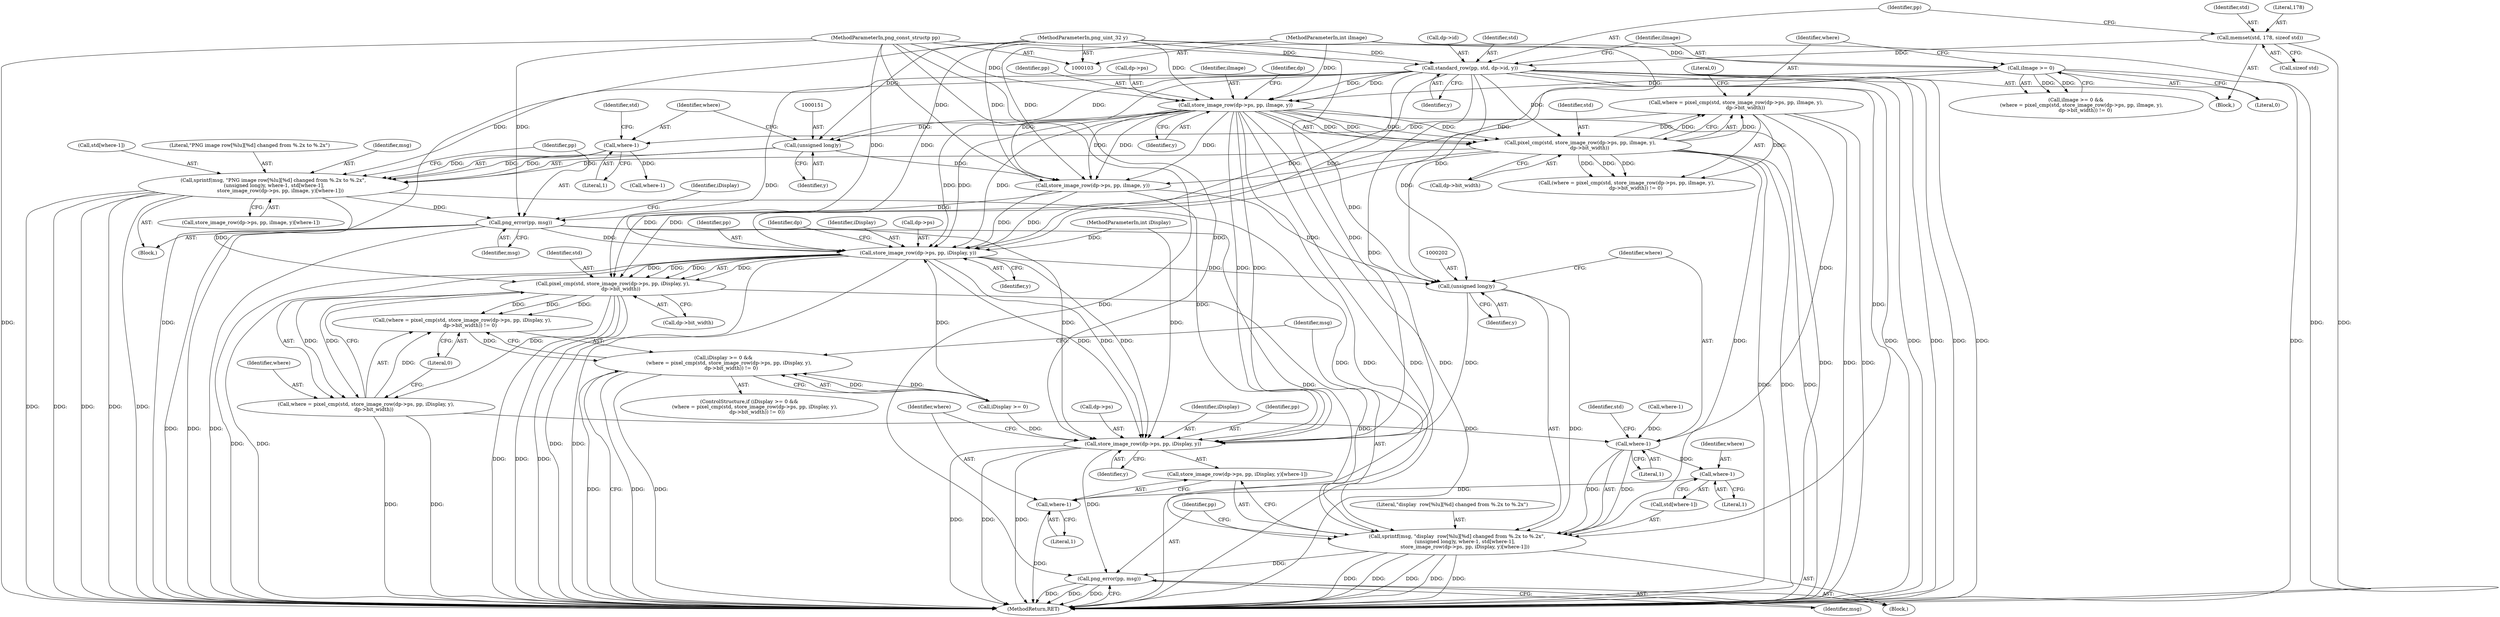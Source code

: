 digraph "1_Android_9d4853418ab2f754c2b63e091c29c5529b8b86ca_135@API" {
"1000147" [label="(Call,sprintf(msg, \"PNG image row[%lu][%d] changed from %.2x to %.2x\",\n (unsigned long)y, where-1, std[where-1],\n         store_image_row(dp->ps, pp, iImage, y)[where-1]))"];
"1000150" [label="(Call,(unsigned long)y)"];
"1000117" [label="(Call,standard_row(pp, std, dp->id, y))"];
"1000105" [label="(MethodParameterIn,png_const_structp pp)"];
"1000112" [label="(Call,memset(std, 178, sizeof std))"];
"1000108" [label="(MethodParameterIn,png_uint_32 y)"];
"1000134" [label="(Call,store_image_row(dp->ps, pp, iImage, y))"];
"1000126" [label="(Call,iImage >= 0)"];
"1000106" [label="(MethodParameterIn,int iImage)"];
"1000153" [label="(Call,where-1)"];
"1000130" [label="(Call,where = pixel_cmp(std, store_image_row(dp->ps, pp, iImage, y),\n            dp->bit_width))"];
"1000132" [label="(Call,pixel_cmp(std, store_image_row(dp->ps, pp, iImage, y),\n            dp->bit_width))"];
"1000172" [label="(Call,png_error(pp, msg))"];
"1000185" [label="(Call,store_image_row(dp->ps, pp, iDisplay, y))"];
"1000183" [label="(Call,pixel_cmp(std, store_image_row(dp->ps, pp, iDisplay, y),\n          dp->bit_width))"];
"1000180" [label="(Call,(where = pixel_cmp(std, store_image_row(dp->ps, pp, iDisplay, y),\n          dp->bit_width)) != 0)"];
"1000176" [label="(Call,iDisplay >= 0 &&\n       (where = pixel_cmp(std, store_image_row(dp->ps, pp, iDisplay, y),\n          dp->bit_width)) != 0)"];
"1000181" [label="(Call,where = pixel_cmp(std, store_image_row(dp->ps, pp, iDisplay, y),\n          dp->bit_width))"];
"1000204" [label="(Call,where-1)"];
"1000198" [label="(Call,sprintf(msg, \"display  row[%lu][%d] changed from %.2x to %.2x\",\n          (unsigned long)y, where-1, std[where-1],\n          store_image_row(dp->ps, pp, iDisplay, y)[where-1]))"];
"1000223" [label="(Call,png_error(pp, msg))"];
"1000209" [label="(Call,where-1)"];
"1000220" [label="(Call,where-1)"];
"1000201" [label="(Call,(unsigned long)y)"];
"1000213" [label="(Call,store_image_row(dp->ps, pp, iDisplay, y))"];
"1000108" [label="(MethodParameterIn,png_uint_32 y)"];
"1000189" [label="(Identifier,pp)"];
"1000109" [label="(Block,)"];
"1000117" [label="(Call,standard_row(pp, std, dp->id, y))"];
"1000199" [label="(Identifier,msg)"];
"1000114" [label="(Literal,178)"];
"1000120" [label="(Call,dp->id)"];
"1000180" [label="(Call,(where = pixel_cmp(std, store_image_row(dp->ps, pp, iDisplay, y),\n          dp->bit_width)) != 0)"];
"1000127" [label="(Identifier,iImage)"];
"1000207" [label="(Call,std[where-1])"];
"1000191" [label="(Identifier,y)"];
"1000176" [label="(Call,iDisplay >= 0 &&\n       (where = pixel_cmp(std, store_image_row(dp->ps, pp, iDisplay, y),\n          dp->bit_width)) != 0)"];
"1000131" [label="(Identifier,where)"];
"1000128" [label="(Literal,0)"];
"1000175" [label="(ControlStructure,if (iDisplay >= 0 &&\n       (where = pixel_cmp(std, store_image_row(dp->ps, pp, iDisplay, y),\n          dp->bit_width)) != 0))"];
"1000161" [label="(Call,store_image_row(dp->ps, pp, iImage, y)[where-1])"];
"1000158" [label="(Call,where-1)"];
"1000218" [label="(Identifier,iDisplay)"];
"1000134" [label="(Call,store_image_row(dp->ps, pp, iImage, y))"];
"1000139" [label="(Identifier,iImage)"];
"1000154" [label="(Identifier,where)"];
"1000162" [label="(Call,store_image_row(dp->ps, pp, iImage, y))"];
"1000153" [label="(Call,where-1)"];
"1000226" [label="(MethodReturn,RET)"];
"1000206" [label="(Literal,1)"];
"1000125" [label="(Call,iImage >= 0 &&\n       (where = pixel_cmp(std, store_image_row(dp->ps, pp, iImage, y),\n            dp->bit_width)) != 0)"];
"1000204" [label="(Call,where-1)"];
"1000182" [label="(Identifier,where)"];
"1000144" [label="(Literal,0)"];
"1000212" [label="(Call,store_image_row(dp->ps, pp, iDisplay, y)[where-1])"];
"1000205" [label="(Identifier,where)"];
"1000174" [label="(Identifier,msg)"];
"1000118" [label="(Identifier,pp)"];
"1000178" [label="(Identifier,iDisplay)"];
"1000173" [label="(Identifier,pp)"];
"1000147" [label="(Call,sprintf(msg, \"PNG image row[%lu][%d] changed from %.2x to %.2x\",\n (unsigned long)y, where-1, std[where-1],\n         store_image_row(dp->ps, pp, iImage, y)[where-1]))"];
"1000150" [label="(Call,(unsigned long)y)"];
"1000112" [label="(Call,memset(std, 178, sizeof std))"];
"1000200" [label="(Literal,\"display  row[%lu][%d] changed from %.2x to %.2x\")"];
"1000224" [label="(Identifier,pp)"];
"1000172" [label="(Call,png_error(pp, msg))"];
"1000222" [label="(Literal,1)"];
"1000217" [label="(Identifier,pp)"];
"1000201" [label="(Call,(unsigned long)y)"];
"1000209" [label="(Call,where-1)"];
"1000169" [label="(Call,where-1)"];
"1000126" [label="(Call,iImage >= 0)"];
"1000132" [label="(Call,pixel_cmp(std, store_image_row(dp->ps, pp, iImage, y),\n            dp->bit_width))"];
"1000105" [label="(MethodParameterIn,png_const_structp pp)"];
"1000140" [label="(Identifier,y)"];
"1000130" [label="(Call,where = pixel_cmp(std, store_image_row(dp->ps, pp, iImage, y),\n            dp->bit_width))"];
"1000184" [label="(Identifier,std)"];
"1000142" [label="(Identifier,dp)"];
"1000106" [label="(MethodParameterIn,int iImage)"];
"1000221" [label="(Identifier,where)"];
"1000115" [label="(Call,sizeof std)"];
"1000133" [label="(Identifier,std)"];
"1000113" [label="(Identifier,std)"];
"1000141" [label="(Call,dp->bit_width)"];
"1000193" [label="(Identifier,dp)"];
"1000129" [label="(Call,(where = pixel_cmp(std, store_image_row(dp->ps, pp, iImage, y),\n            dp->bit_width)) != 0)"];
"1000190" [label="(Identifier,iDisplay)"];
"1000186" [label="(Call,dp->ps)"];
"1000208" [label="(Identifier,std)"];
"1000156" [label="(Call,std[where-1])"];
"1000211" [label="(Literal,1)"];
"1000198" [label="(Call,sprintf(msg, \"display  row[%lu][%d] changed from %.2x to %.2x\",\n          (unsigned long)y, where-1, std[where-1],\n          store_image_row(dp->ps, pp, iDisplay, y)[where-1]))"];
"1000192" [label="(Call,dp->bit_width)"];
"1000183" [label="(Call,pixel_cmp(std, store_image_row(dp->ps, pp, iDisplay, y),\n          dp->bit_width))"];
"1000195" [label="(Literal,0)"];
"1000210" [label="(Identifier,where)"];
"1000107" [label="(MethodParameterIn,int iDisplay)"];
"1000185" [label="(Call,store_image_row(dp->ps, pp, iDisplay, y))"];
"1000214" [label="(Call,dp->ps)"];
"1000203" [label="(Identifier,y)"];
"1000177" [label="(Call,iDisplay >= 0)"];
"1000155" [label="(Literal,1)"];
"1000138" [label="(Identifier,pp)"];
"1000220" [label="(Call,where-1)"];
"1000219" [label="(Identifier,y)"];
"1000145" [label="(Block,)"];
"1000223" [label="(Call,png_error(pp, msg))"];
"1000157" [label="(Identifier,std)"];
"1000196" [label="(Block,)"];
"1000225" [label="(Identifier,msg)"];
"1000119" [label="(Identifier,std)"];
"1000213" [label="(Call,store_image_row(dp->ps, pp, iDisplay, y))"];
"1000135" [label="(Call,dp->ps)"];
"1000123" [label="(Identifier,y)"];
"1000152" [label="(Identifier,y)"];
"1000149" [label="(Literal,\"PNG image row[%lu][%d] changed from %.2x to %.2x\")"];
"1000181" [label="(Call,where = pixel_cmp(std, store_image_row(dp->ps, pp, iDisplay, y),\n          dp->bit_width))"];
"1000148" [label="(Identifier,msg)"];
"1000147" -> "1000145"  [label="AST: "];
"1000147" -> "1000161"  [label="CFG: "];
"1000148" -> "1000147"  [label="AST: "];
"1000149" -> "1000147"  [label="AST: "];
"1000150" -> "1000147"  [label="AST: "];
"1000153" -> "1000147"  [label="AST: "];
"1000156" -> "1000147"  [label="AST: "];
"1000161" -> "1000147"  [label="AST: "];
"1000173" -> "1000147"  [label="CFG: "];
"1000147" -> "1000226"  [label="DDG: "];
"1000147" -> "1000226"  [label="DDG: "];
"1000147" -> "1000226"  [label="DDG: "];
"1000147" -> "1000226"  [label="DDG: "];
"1000147" -> "1000226"  [label="DDG: "];
"1000150" -> "1000147"  [label="DDG: "];
"1000153" -> "1000147"  [label="DDG: "];
"1000153" -> "1000147"  [label="DDG: "];
"1000132" -> "1000147"  [label="DDG: "];
"1000117" -> "1000147"  [label="DDG: "];
"1000147" -> "1000172"  [label="DDG: "];
"1000147" -> "1000183"  [label="DDG: "];
"1000147" -> "1000198"  [label="DDG: "];
"1000150" -> "1000152"  [label="CFG: "];
"1000151" -> "1000150"  [label="AST: "];
"1000152" -> "1000150"  [label="AST: "];
"1000154" -> "1000150"  [label="CFG: "];
"1000117" -> "1000150"  [label="DDG: "];
"1000134" -> "1000150"  [label="DDG: "];
"1000108" -> "1000150"  [label="DDG: "];
"1000150" -> "1000162"  [label="DDG: "];
"1000117" -> "1000109"  [label="AST: "];
"1000117" -> "1000123"  [label="CFG: "];
"1000118" -> "1000117"  [label="AST: "];
"1000119" -> "1000117"  [label="AST: "];
"1000120" -> "1000117"  [label="AST: "];
"1000123" -> "1000117"  [label="AST: "];
"1000127" -> "1000117"  [label="CFG: "];
"1000117" -> "1000226"  [label="DDG: "];
"1000117" -> "1000226"  [label="DDG: "];
"1000117" -> "1000226"  [label="DDG: "];
"1000117" -> "1000226"  [label="DDG: "];
"1000117" -> "1000226"  [label="DDG: "];
"1000105" -> "1000117"  [label="DDG: "];
"1000112" -> "1000117"  [label="DDG: "];
"1000108" -> "1000117"  [label="DDG: "];
"1000117" -> "1000132"  [label="DDG: "];
"1000117" -> "1000134"  [label="DDG: "];
"1000117" -> "1000134"  [label="DDG: "];
"1000117" -> "1000162"  [label="DDG: "];
"1000117" -> "1000183"  [label="DDG: "];
"1000117" -> "1000185"  [label="DDG: "];
"1000117" -> "1000185"  [label="DDG: "];
"1000117" -> "1000201"  [label="DDG: "];
"1000117" -> "1000198"  [label="DDG: "];
"1000117" -> "1000213"  [label="DDG: "];
"1000105" -> "1000103"  [label="AST: "];
"1000105" -> "1000226"  [label="DDG: "];
"1000105" -> "1000134"  [label="DDG: "];
"1000105" -> "1000162"  [label="DDG: "];
"1000105" -> "1000172"  [label="DDG: "];
"1000105" -> "1000185"  [label="DDG: "];
"1000105" -> "1000213"  [label="DDG: "];
"1000105" -> "1000223"  [label="DDG: "];
"1000112" -> "1000109"  [label="AST: "];
"1000112" -> "1000115"  [label="CFG: "];
"1000113" -> "1000112"  [label="AST: "];
"1000114" -> "1000112"  [label="AST: "];
"1000115" -> "1000112"  [label="AST: "];
"1000118" -> "1000112"  [label="CFG: "];
"1000112" -> "1000226"  [label="DDG: "];
"1000108" -> "1000103"  [label="AST: "];
"1000108" -> "1000226"  [label="DDG: "];
"1000108" -> "1000134"  [label="DDG: "];
"1000108" -> "1000162"  [label="DDG: "];
"1000108" -> "1000185"  [label="DDG: "];
"1000108" -> "1000201"  [label="DDG: "];
"1000108" -> "1000213"  [label="DDG: "];
"1000134" -> "1000132"  [label="AST: "];
"1000134" -> "1000140"  [label="CFG: "];
"1000135" -> "1000134"  [label="AST: "];
"1000138" -> "1000134"  [label="AST: "];
"1000139" -> "1000134"  [label="AST: "];
"1000140" -> "1000134"  [label="AST: "];
"1000142" -> "1000134"  [label="CFG: "];
"1000134" -> "1000226"  [label="DDG: "];
"1000134" -> "1000226"  [label="DDG: "];
"1000134" -> "1000226"  [label="DDG: "];
"1000134" -> "1000226"  [label="DDG: "];
"1000134" -> "1000132"  [label="DDG: "];
"1000134" -> "1000132"  [label="DDG: "];
"1000134" -> "1000132"  [label="DDG: "];
"1000134" -> "1000132"  [label="DDG: "];
"1000126" -> "1000134"  [label="DDG: "];
"1000106" -> "1000134"  [label="DDG: "];
"1000134" -> "1000162"  [label="DDG: "];
"1000134" -> "1000162"  [label="DDG: "];
"1000134" -> "1000162"  [label="DDG: "];
"1000134" -> "1000185"  [label="DDG: "];
"1000134" -> "1000185"  [label="DDG: "];
"1000134" -> "1000185"  [label="DDG: "];
"1000134" -> "1000201"  [label="DDG: "];
"1000134" -> "1000213"  [label="DDG: "];
"1000134" -> "1000213"  [label="DDG: "];
"1000126" -> "1000125"  [label="AST: "];
"1000126" -> "1000128"  [label="CFG: "];
"1000127" -> "1000126"  [label="AST: "];
"1000128" -> "1000126"  [label="AST: "];
"1000131" -> "1000126"  [label="CFG: "];
"1000125" -> "1000126"  [label="CFG: "];
"1000126" -> "1000226"  [label="DDG: "];
"1000126" -> "1000125"  [label="DDG: "];
"1000126" -> "1000125"  [label="DDG: "];
"1000106" -> "1000126"  [label="DDG: "];
"1000126" -> "1000162"  [label="DDG: "];
"1000106" -> "1000103"  [label="AST: "];
"1000106" -> "1000226"  [label="DDG: "];
"1000106" -> "1000162"  [label="DDG: "];
"1000153" -> "1000155"  [label="CFG: "];
"1000154" -> "1000153"  [label="AST: "];
"1000155" -> "1000153"  [label="AST: "];
"1000157" -> "1000153"  [label="CFG: "];
"1000130" -> "1000153"  [label="DDG: "];
"1000153" -> "1000158"  [label="DDG: "];
"1000130" -> "1000129"  [label="AST: "];
"1000130" -> "1000132"  [label="CFG: "];
"1000131" -> "1000130"  [label="AST: "];
"1000132" -> "1000130"  [label="AST: "];
"1000144" -> "1000130"  [label="CFG: "];
"1000130" -> "1000226"  [label="DDG: "];
"1000130" -> "1000226"  [label="DDG: "];
"1000130" -> "1000129"  [label="DDG: "];
"1000132" -> "1000130"  [label="DDG: "];
"1000132" -> "1000130"  [label="DDG: "];
"1000132" -> "1000130"  [label="DDG: "];
"1000130" -> "1000204"  [label="DDG: "];
"1000132" -> "1000141"  [label="CFG: "];
"1000133" -> "1000132"  [label="AST: "];
"1000141" -> "1000132"  [label="AST: "];
"1000132" -> "1000226"  [label="DDG: "];
"1000132" -> "1000226"  [label="DDG: "];
"1000132" -> "1000226"  [label="DDG: "];
"1000132" -> "1000129"  [label="DDG: "];
"1000132" -> "1000129"  [label="DDG: "];
"1000132" -> "1000129"  [label="DDG: "];
"1000132" -> "1000183"  [label="DDG: "];
"1000132" -> "1000183"  [label="DDG: "];
"1000132" -> "1000198"  [label="DDG: "];
"1000172" -> "1000145"  [label="AST: "];
"1000172" -> "1000174"  [label="CFG: "];
"1000173" -> "1000172"  [label="AST: "];
"1000174" -> "1000172"  [label="AST: "];
"1000178" -> "1000172"  [label="CFG: "];
"1000172" -> "1000226"  [label="DDG: "];
"1000172" -> "1000226"  [label="DDG: "];
"1000172" -> "1000226"  [label="DDG: "];
"1000162" -> "1000172"  [label="DDG: "];
"1000172" -> "1000185"  [label="DDG: "];
"1000172" -> "1000198"  [label="DDG: "];
"1000172" -> "1000213"  [label="DDG: "];
"1000185" -> "1000183"  [label="AST: "];
"1000185" -> "1000191"  [label="CFG: "];
"1000186" -> "1000185"  [label="AST: "];
"1000189" -> "1000185"  [label="AST: "];
"1000190" -> "1000185"  [label="AST: "];
"1000191" -> "1000185"  [label="AST: "];
"1000193" -> "1000185"  [label="CFG: "];
"1000185" -> "1000226"  [label="DDG: "];
"1000185" -> "1000226"  [label="DDG: "];
"1000185" -> "1000226"  [label="DDG: "];
"1000185" -> "1000226"  [label="DDG: "];
"1000185" -> "1000183"  [label="DDG: "];
"1000185" -> "1000183"  [label="DDG: "];
"1000185" -> "1000183"  [label="DDG: "];
"1000185" -> "1000183"  [label="DDG: "];
"1000162" -> "1000185"  [label="DDG: "];
"1000162" -> "1000185"  [label="DDG: "];
"1000177" -> "1000185"  [label="DDG: "];
"1000107" -> "1000185"  [label="DDG: "];
"1000185" -> "1000201"  [label="DDG: "];
"1000185" -> "1000213"  [label="DDG: "];
"1000185" -> "1000213"  [label="DDG: "];
"1000185" -> "1000213"  [label="DDG: "];
"1000183" -> "1000181"  [label="AST: "];
"1000183" -> "1000192"  [label="CFG: "];
"1000184" -> "1000183"  [label="AST: "];
"1000192" -> "1000183"  [label="AST: "];
"1000181" -> "1000183"  [label="CFG: "];
"1000183" -> "1000226"  [label="DDG: "];
"1000183" -> "1000226"  [label="DDG: "];
"1000183" -> "1000226"  [label="DDG: "];
"1000183" -> "1000180"  [label="DDG: "];
"1000183" -> "1000180"  [label="DDG: "];
"1000183" -> "1000180"  [label="DDG: "];
"1000183" -> "1000181"  [label="DDG: "];
"1000183" -> "1000181"  [label="DDG: "];
"1000183" -> "1000181"  [label="DDG: "];
"1000183" -> "1000198"  [label="DDG: "];
"1000180" -> "1000176"  [label="AST: "];
"1000180" -> "1000195"  [label="CFG: "];
"1000181" -> "1000180"  [label="AST: "];
"1000195" -> "1000180"  [label="AST: "];
"1000176" -> "1000180"  [label="CFG: "];
"1000180" -> "1000176"  [label="DDG: "];
"1000181" -> "1000180"  [label="DDG: "];
"1000176" -> "1000175"  [label="AST: "];
"1000176" -> "1000177"  [label="CFG: "];
"1000177" -> "1000176"  [label="AST: "];
"1000199" -> "1000176"  [label="CFG: "];
"1000226" -> "1000176"  [label="CFG: "];
"1000176" -> "1000226"  [label="DDG: "];
"1000176" -> "1000226"  [label="DDG: "];
"1000176" -> "1000226"  [label="DDG: "];
"1000177" -> "1000176"  [label="DDG: "];
"1000177" -> "1000176"  [label="DDG: "];
"1000182" -> "1000181"  [label="AST: "];
"1000195" -> "1000181"  [label="CFG: "];
"1000181" -> "1000226"  [label="DDG: "];
"1000181" -> "1000226"  [label="DDG: "];
"1000181" -> "1000204"  [label="DDG: "];
"1000204" -> "1000198"  [label="AST: "];
"1000204" -> "1000206"  [label="CFG: "];
"1000205" -> "1000204"  [label="AST: "];
"1000206" -> "1000204"  [label="AST: "];
"1000208" -> "1000204"  [label="CFG: "];
"1000204" -> "1000198"  [label="DDG: "];
"1000204" -> "1000198"  [label="DDG: "];
"1000169" -> "1000204"  [label="DDG: "];
"1000204" -> "1000209"  [label="DDG: "];
"1000198" -> "1000196"  [label="AST: "];
"1000198" -> "1000212"  [label="CFG: "];
"1000199" -> "1000198"  [label="AST: "];
"1000200" -> "1000198"  [label="AST: "];
"1000201" -> "1000198"  [label="AST: "];
"1000207" -> "1000198"  [label="AST: "];
"1000212" -> "1000198"  [label="AST: "];
"1000224" -> "1000198"  [label="CFG: "];
"1000198" -> "1000226"  [label="DDG: "];
"1000198" -> "1000226"  [label="DDG: "];
"1000198" -> "1000226"  [label="DDG: "];
"1000198" -> "1000226"  [label="DDG: "];
"1000198" -> "1000226"  [label="DDG: "];
"1000201" -> "1000198"  [label="DDG: "];
"1000198" -> "1000223"  [label="DDG: "];
"1000223" -> "1000196"  [label="AST: "];
"1000223" -> "1000225"  [label="CFG: "];
"1000224" -> "1000223"  [label="AST: "];
"1000225" -> "1000223"  [label="AST: "];
"1000226" -> "1000223"  [label="CFG: "];
"1000223" -> "1000226"  [label="DDG: "];
"1000223" -> "1000226"  [label="DDG: "];
"1000223" -> "1000226"  [label="DDG: "];
"1000213" -> "1000223"  [label="DDG: "];
"1000209" -> "1000207"  [label="AST: "];
"1000209" -> "1000211"  [label="CFG: "];
"1000210" -> "1000209"  [label="AST: "];
"1000211" -> "1000209"  [label="AST: "];
"1000207" -> "1000209"  [label="CFG: "];
"1000209" -> "1000220"  [label="DDG: "];
"1000220" -> "1000212"  [label="AST: "];
"1000220" -> "1000222"  [label="CFG: "];
"1000221" -> "1000220"  [label="AST: "];
"1000222" -> "1000220"  [label="AST: "];
"1000212" -> "1000220"  [label="CFG: "];
"1000220" -> "1000226"  [label="DDG: "];
"1000201" -> "1000203"  [label="CFG: "];
"1000202" -> "1000201"  [label="AST: "];
"1000203" -> "1000201"  [label="AST: "];
"1000205" -> "1000201"  [label="CFG: "];
"1000162" -> "1000201"  [label="DDG: "];
"1000201" -> "1000213"  [label="DDG: "];
"1000213" -> "1000212"  [label="AST: "];
"1000213" -> "1000219"  [label="CFG: "];
"1000214" -> "1000213"  [label="AST: "];
"1000217" -> "1000213"  [label="AST: "];
"1000218" -> "1000213"  [label="AST: "];
"1000219" -> "1000213"  [label="AST: "];
"1000221" -> "1000213"  [label="CFG: "];
"1000213" -> "1000226"  [label="DDG: "];
"1000213" -> "1000226"  [label="DDG: "];
"1000213" -> "1000226"  [label="DDG: "];
"1000162" -> "1000213"  [label="DDG: "];
"1000177" -> "1000213"  [label="DDG: "];
"1000107" -> "1000213"  [label="DDG: "];
}
